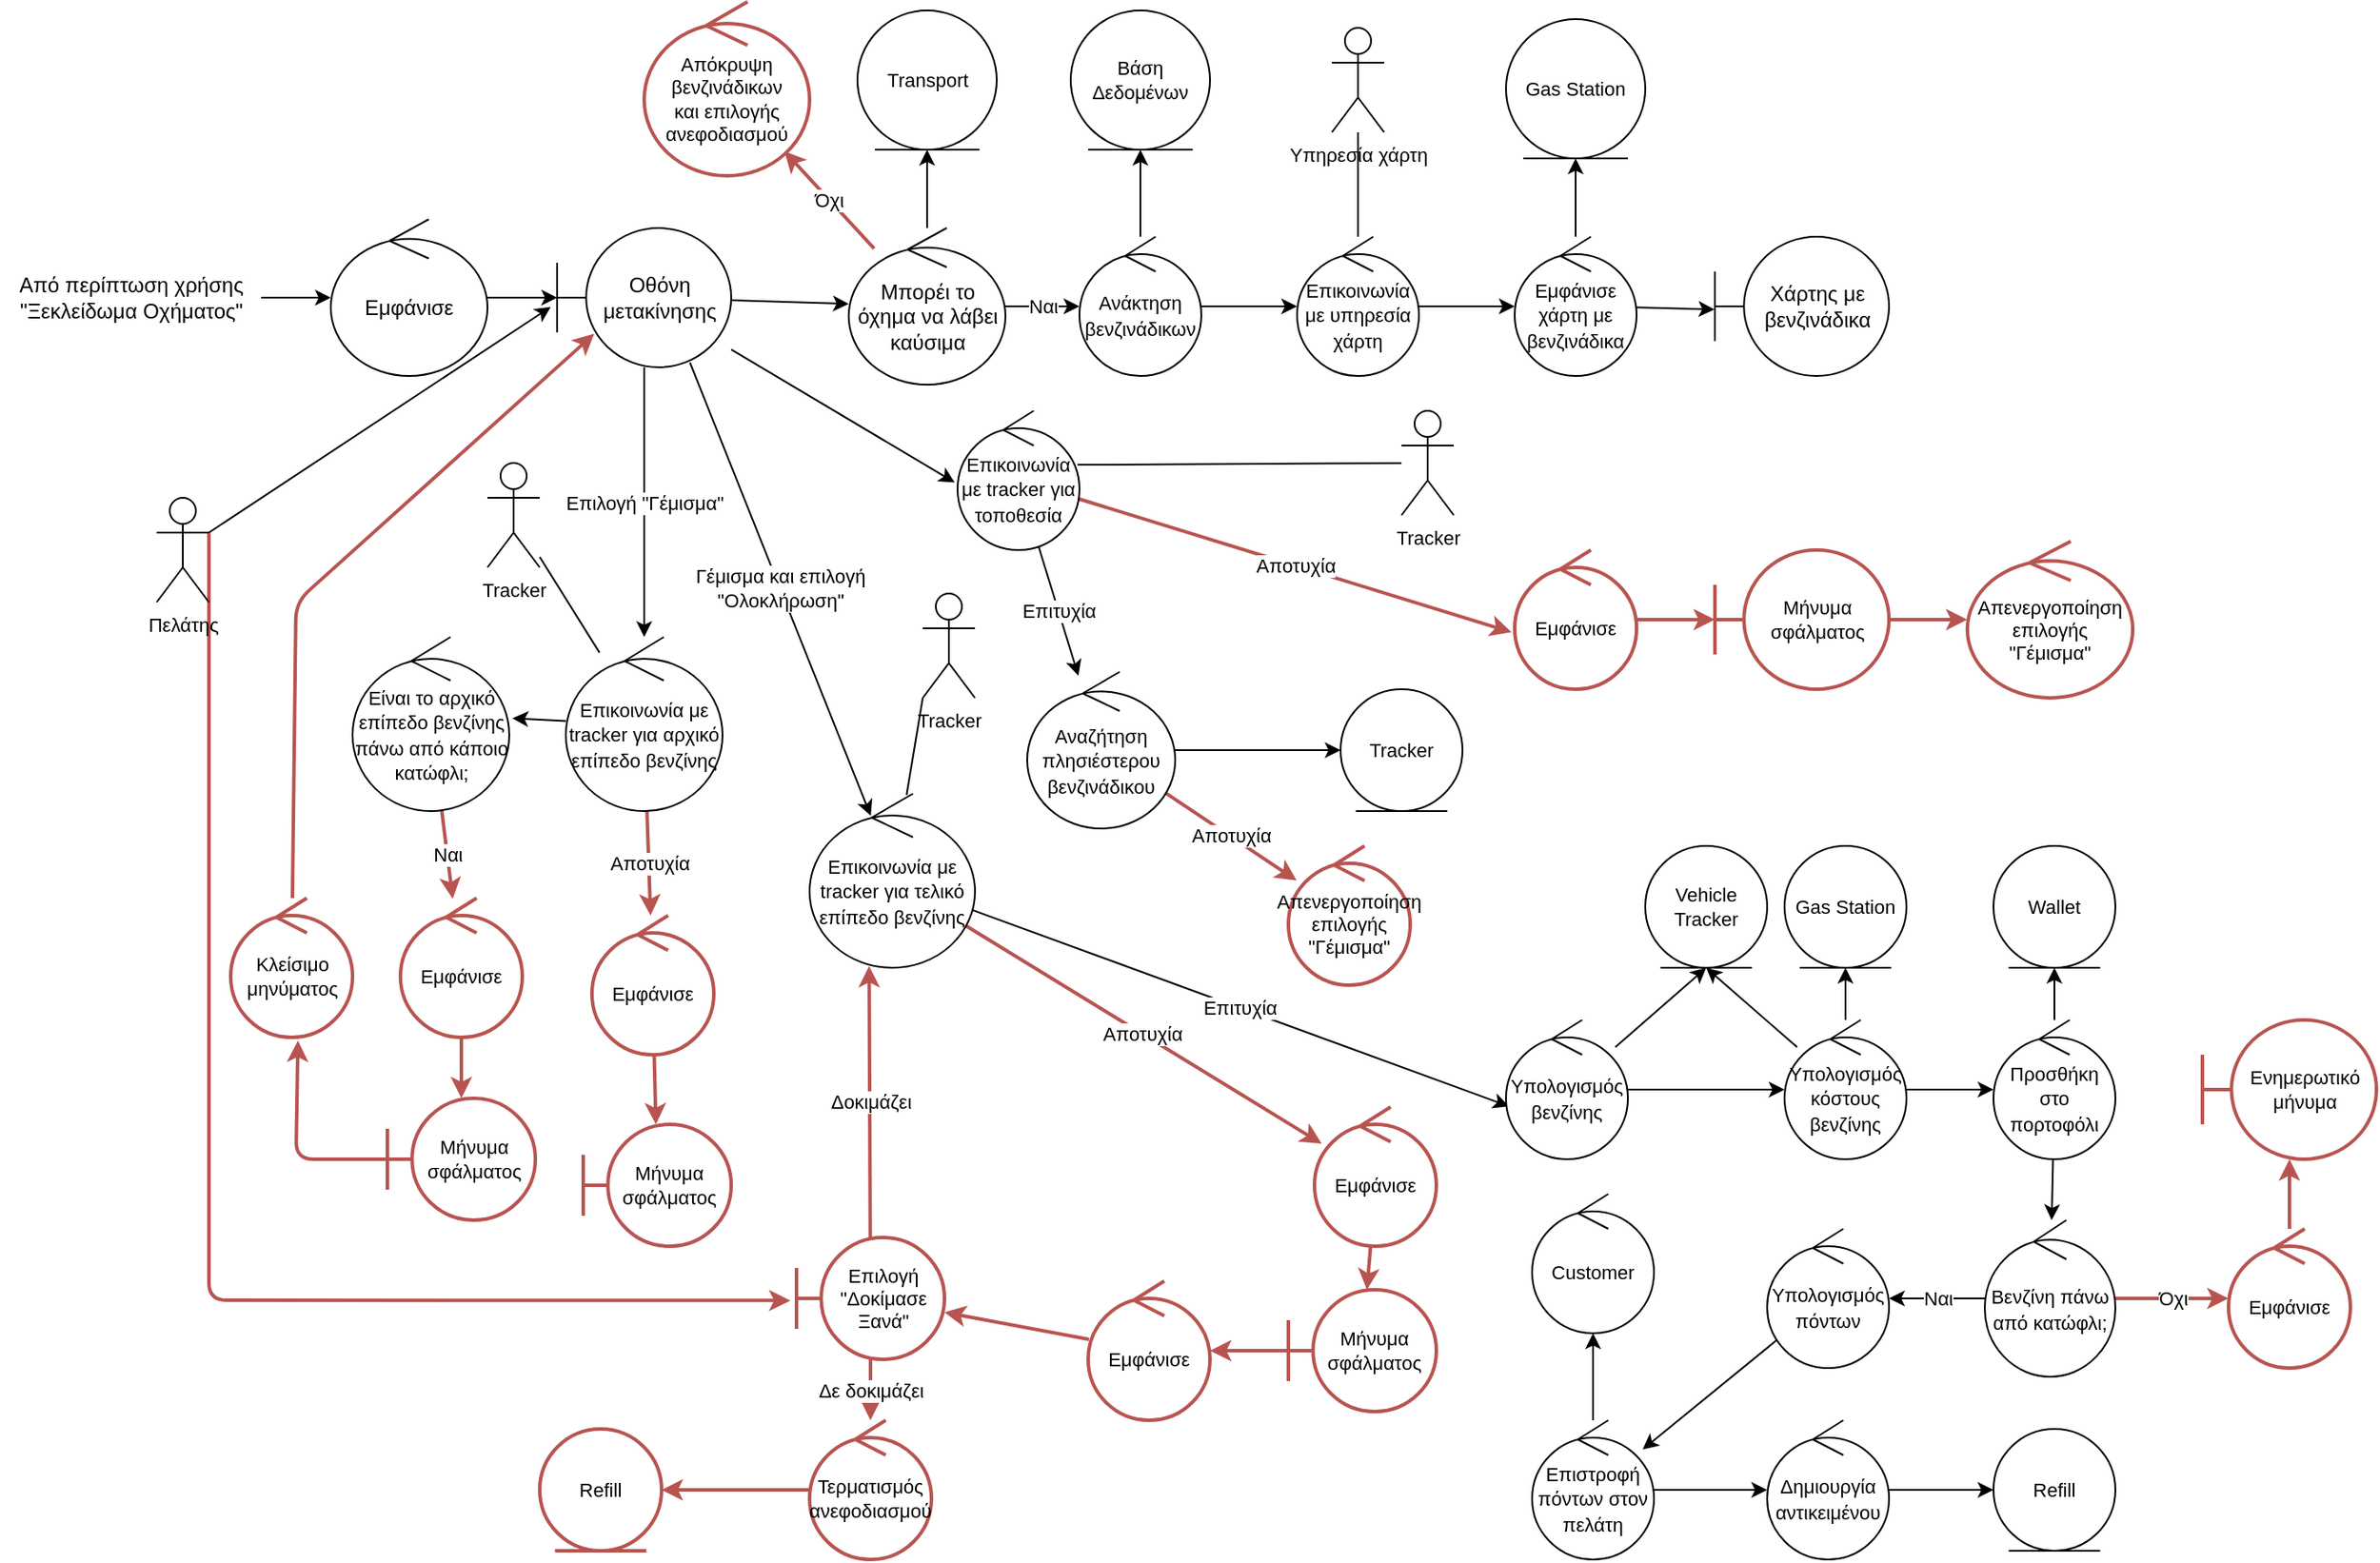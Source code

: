 <mxfile>
    <diagram id="3Z9twvWDdscRjlYfzpVh" name="Page-1">
        <mxGraphModel dx="1364" dy="394" grid="1" gridSize="10" guides="1" tooltips="1" connect="1" arrows="1" fold="1" page="1" pageScale="1" pageWidth="850" pageHeight="1100" math="0" shadow="0">
            <root>
                <mxCell id="0"/>
                <mxCell id="1" parent="0"/>
                <mxCell id="8" value="Ναι" style="edgeStyle=none;html=1;fontSize=11;" parent="1" source="2" target="3" edge="1">
                    <mxGeometry relative="1" as="geometry"/>
                </mxCell>
                <mxCell id="55" value="" style="edgeStyle=none;html=1;" parent="1" source="2" target="54" edge="1">
                    <mxGeometry relative="1" as="geometry"/>
                </mxCell>
                <mxCell id="66" value="Όχι" style="edgeStyle=none;html=1;endArrow=classic;endFill=1;fillColor=none;strokeColor=#b85450;strokeWidth=2;" parent="1" source="2" target="44" edge="1">
                    <mxGeometry relative="1" as="geometry"/>
                </mxCell>
                <mxCell id="2" value="Μπορέι το όχημα να λάβει καύσιμα" style="ellipse;shape=umlControl;whiteSpace=wrap;html=1;" parent="1" vertex="1">
                    <mxGeometry x="97.5" y="225" width="90" height="90" as="geometry"/>
                </mxCell>
                <mxCell id="6" value="" style="edgeStyle=none;html=1;fontSize=11;" parent="1" source="3" target="4" edge="1">
                    <mxGeometry relative="1" as="geometry"/>
                </mxCell>
                <mxCell id="60" value="" style="edgeStyle=none;html=1;" parent="1" source="3" target="59" edge="1">
                    <mxGeometry relative="1" as="geometry"/>
                </mxCell>
                <mxCell id="3" value="&lt;font style=&quot;font-size: 11px;&quot;&gt;Ανάκτηση βενζινάδικων&lt;/font&gt;" style="ellipse;shape=umlControl;whiteSpace=wrap;html=1;" parent="1" vertex="1">
                    <mxGeometry x="230" y="230" width="70" height="80" as="geometry"/>
                </mxCell>
                <mxCell id="4" value="Βάση Δεδομένων" style="ellipse;shape=umlEntity;whiteSpace=wrap;html=1;fontSize=11;" parent="1" vertex="1">
                    <mxGeometry x="225" y="100" width="80" height="80" as="geometry"/>
                </mxCell>
                <mxCell id="44" value="Απόκρυψη βενζινάδικων&lt;br&gt;και επιλογής&lt;br&gt;ανεφοδιασμού" style="ellipse;shape=umlControl;whiteSpace=wrap;html=1;fontSize=11;strokeColor=#b85450;fillColor=none;strokeWidth=2;" parent="1" vertex="1">
                    <mxGeometry x="-20" y="95" width="95" height="100" as="geometry"/>
                </mxCell>
                <mxCell id="54" value="Transport" style="ellipse;shape=umlEntity;whiteSpace=wrap;html=1;fontSize=11;" parent="1" vertex="1">
                    <mxGeometry x="102.5" y="100" width="80" height="80" as="geometry"/>
                </mxCell>
                <mxCell id="167" style="edgeStyle=none;html=1;exitX=1;exitY=0.333;exitDx=0;exitDy=0;exitPerimeter=0;entryX=-0.037;entryY=0.567;entryDx=0;entryDy=0;entryPerimeter=0;" edge="1" parent="1" source="56" target="158">
                    <mxGeometry relative="1" as="geometry"/>
                </mxCell>
                <mxCell id="186" style="edgeStyle=none;html=1;exitX=1;exitY=0.333;exitDx=0;exitDy=0;exitPerimeter=0;entryX=-0.041;entryY=0.517;entryDx=0;entryDy=0;entryPerimeter=0;endArrow=classic;endFill=1;fillColor=none;strokeColor=#b85450;strokeWidth=2;" edge="1" parent="1" source="56" target="113">
                    <mxGeometry relative="1" as="geometry">
                        <Array as="points">
                            <mxPoint x="-270" y="841"/>
                        </Array>
                    </mxGeometry>
                </mxCell>
                <mxCell id="56" value="Πελάτης" style="shape=umlActor;verticalLabelPosition=bottom;verticalAlign=top;html=1;fontSize=11;" parent="1" vertex="1">
                    <mxGeometry x="-300" y="380" width="30" height="60" as="geometry"/>
                </mxCell>
                <mxCell id="62" value="" style="edgeStyle=none;html=1;endArrow=none;endFill=0;" parent="1" source="59" target="61" edge="1">
                    <mxGeometry relative="1" as="geometry"/>
                </mxCell>
                <mxCell id="64" value="" style="edgeStyle=none;html=1;endArrow=classic;endFill=1;" parent="1" source="59" target="63" edge="1">
                    <mxGeometry relative="1" as="geometry"/>
                </mxCell>
                <mxCell id="59" value="&lt;font style=&quot;font-size: 11px;&quot;&gt;Επικοινωνία με υπηρεσία χάρτη&lt;/font&gt;" style="ellipse;shape=umlControl;whiteSpace=wrap;html=1;" parent="1" vertex="1">
                    <mxGeometry x="355" y="230" width="70" height="80" as="geometry"/>
                </mxCell>
                <mxCell id="61" value="Υπηρεσία χάρτη" style="shape=umlActor;verticalLabelPosition=bottom;verticalAlign=top;html=1;fontSize=11;" parent="1" vertex="1">
                    <mxGeometry x="375" y="110" width="30" height="60" as="geometry"/>
                </mxCell>
                <mxCell id="68" style="edgeStyle=none;html=1;entryX=-0.003;entryY=0.522;entryDx=0;entryDy=0;entryPerimeter=0;endArrow=classic;endFill=1;" parent="1" source="63" target="67" edge="1">
                    <mxGeometry relative="1" as="geometry"/>
                </mxCell>
                <mxCell id="76" value="" style="edgeStyle=none;html=1;endArrow=classic;endFill=1;" parent="1" source="63" target="75" edge="1">
                    <mxGeometry relative="1" as="geometry"/>
                </mxCell>
                <mxCell id="63" value="&lt;font style=&quot;font-size: 11px;&quot;&gt;Εμφάνισε χάρτη με βενζινάδικα&lt;/font&gt;" style="ellipse;shape=umlControl;whiteSpace=wrap;html=1;" parent="1" vertex="1">
                    <mxGeometry x="480" y="230" width="70" height="80" as="geometry"/>
                </mxCell>
                <mxCell id="67" value="Χάρτης με βενζινάδικα" style="shape=umlBoundary;whiteSpace=wrap;html=1;" parent="1" vertex="1">
                    <mxGeometry x="595" y="230" width="100" height="80" as="geometry"/>
                </mxCell>
                <mxCell id="78" value="Επιτυχία" style="edgeStyle=none;html=1;endArrow=classic;endFill=1;" parent="1" source="69" target="77" edge="1">
                    <mxGeometry relative="1" as="geometry"/>
                </mxCell>
                <mxCell id="86" value="Αποτυχία" style="edgeStyle=none;html=1;entryX=-0.026;entryY=0.59;entryDx=0;entryDy=0;entryPerimeter=0;fillColor=none;strokeColor=#b85450;strokeWidth=2;" parent="1" source="69" target="85" edge="1">
                    <mxGeometry relative="1" as="geometry"/>
                </mxCell>
                <mxCell id="69" value="&lt;font style=&quot;font-size: 11px;&quot;&gt;Επικοινωνία με tracker για τοποθεσία&lt;/font&gt;" style="ellipse;shape=umlControl;whiteSpace=wrap;html=1;" parent="1" vertex="1">
                    <mxGeometry x="160" y="330" width="70" height="80" as="geometry"/>
                </mxCell>
                <mxCell id="75" value="Gas Station" style="ellipse;shape=umlEntity;whiteSpace=wrap;html=1;fontSize=11;" parent="1" vertex="1">
                    <mxGeometry x="475" y="105" width="80" height="80" as="geometry"/>
                </mxCell>
                <mxCell id="82" style="edgeStyle=none;html=1;endArrow=classic;endFill=1;" parent="1" source="77" target="81" edge="1">
                    <mxGeometry relative="1" as="geometry"/>
                </mxCell>
                <mxCell id="97" value="Αποτυχία" style="edgeStyle=none;html=1;fillColor=none;strokeColor=#b85450;strokeWidth=2;" parent="1" source="77" target="96" edge="1">
                    <mxGeometry relative="1" as="geometry"/>
                </mxCell>
                <mxCell id="77" value="&lt;font style=&quot;font-size: 11px;&quot;&gt;Αναζήτηση πλησιέστερου βενζινάδικου&lt;/font&gt;" style="ellipse;shape=umlControl;whiteSpace=wrap;html=1;" parent="1" vertex="1">
                    <mxGeometry x="200" y="480" width="85" height="90" as="geometry"/>
                </mxCell>
                <mxCell id="81" value="Tracker" style="ellipse;shape=umlEntity;whiteSpace=wrap;html=1;fontSize=11;" parent="1" vertex="1">
                    <mxGeometry x="380" y="490" width="70" height="70" as="geometry"/>
                </mxCell>
                <mxCell id="84" value="" style="edgeStyle=none;html=1;endArrow=none;endFill=0;entryX=0.984;entryY=0.388;entryDx=0;entryDy=0;entryPerimeter=0;" parent="1" source="83" target="69" edge="1">
                    <mxGeometry relative="1" as="geometry"/>
                </mxCell>
                <mxCell id="83" value="Tracker" style="shape=umlActor;verticalLabelPosition=bottom;verticalAlign=top;html=1;fontSize=11;" parent="1" vertex="1">
                    <mxGeometry x="415" y="330" width="30" height="60" as="geometry"/>
                </mxCell>
                <mxCell id="88" value="" style="edgeStyle=none;html=1;fillColor=none;strokeColor=#b85450;strokeWidth=2;" parent="1" source="85" target="87" edge="1">
                    <mxGeometry relative="1" as="geometry"/>
                </mxCell>
                <mxCell id="85" value="&lt;font style=&quot;font-size: 11px;&quot;&gt;Εμφάνισε&lt;/font&gt;" style="ellipse;shape=umlControl;whiteSpace=wrap;html=1;fontSize=11;fillColor=none;strokeColor=#b85450;strokeWidth=2;" parent="1" vertex="1">
                    <mxGeometry x="480" y="410" width="70" height="80" as="geometry"/>
                </mxCell>
                <mxCell id="90" value="" style="edgeStyle=none;html=1;fillColor=none;strokeColor=#b85450;strokeWidth=2;" parent="1" source="87" target="89" edge="1">
                    <mxGeometry relative="1" as="geometry"/>
                </mxCell>
                <mxCell id="87" value="Μήνυμα σφάλματος" style="shape=umlBoundary;whiteSpace=wrap;html=1;fontSize=11;fillColor=none;strokeColor=#b85450;strokeWidth=2;" parent="1" vertex="1">
                    <mxGeometry x="595" y="410" width="100" height="80" as="geometry"/>
                </mxCell>
                <mxCell id="89" value="&lt;font style=&quot;font-size: 11px;&quot;&gt;Απενεργοποίηση επιλογής &quot;Γέμισμα&quot;&lt;/font&gt;" style="ellipse;shape=umlControl;whiteSpace=wrap;html=1;fontSize=11;fillColor=none;strokeColor=#b85450;strokeWidth=2;" parent="1" vertex="1">
                    <mxGeometry x="740" y="405" width="95" height="90" as="geometry"/>
                </mxCell>
                <mxCell id="99" value="Επιλογή &quot;Γέμισμα&quot;" style="edgeStyle=none;html=1;" parent="1" source="158" target="98" edge="1">
                    <mxGeometry relative="1" as="geometry">
                        <mxPoint x="162.0" y="541" as="sourcePoint"/>
                    </mxGeometry>
                </mxCell>
                <mxCell id="103" value="Γέμισμα και επιλογή&lt;br&gt;&quot;Ολοκλήρωση&quot;" style="edgeStyle=none;html=1;entryX=0.37;entryY=0.127;entryDx=0;entryDy=0;entryPerimeter=0;exitX=0.763;exitY=0.967;exitDx=0;exitDy=0;exitPerimeter=0;" parent="1" source="158" target="102" edge="1">
                    <mxGeometry relative="1" as="geometry">
                        <mxPoint x="231.003" y="555.0" as="sourcePoint"/>
                    </mxGeometry>
                </mxCell>
                <mxCell id="96" value="&lt;font style=&quot;font-size: 11px;&quot;&gt;Απενεργοποίηση επιλογής &quot;Γέμισμα&quot;&lt;/font&gt;" style="ellipse;shape=umlControl;whiteSpace=wrap;html=1;fontSize=11;fillColor=none;strokeColor=#b85450;strokeWidth=2;" parent="1" vertex="1">
                    <mxGeometry x="350" y="580" width="70" height="80" as="geometry"/>
                </mxCell>
                <mxCell id="105" value="Αποτυχία" style="edgeStyle=none;html=1;fillColor=none;strokeColor=#b85450;strokeWidth=2;" parent="1" source="98" target="104" edge="1">
                    <mxGeometry relative="1" as="geometry"/>
                </mxCell>
                <mxCell id="173" style="edgeStyle=none;html=1;endArrow=none;endFill=0;" edge="1" parent="1" source="98" target="171">
                    <mxGeometry relative="1" as="geometry"/>
                </mxCell>
                <mxCell id="181" style="edgeStyle=none;html=1;entryX=1.021;entryY=0.467;entryDx=0;entryDy=0;entryPerimeter=0;endArrow=classic;endFill=1;" edge="1" parent="1" source="98" target="177">
                    <mxGeometry relative="1" as="geometry"/>
                </mxCell>
                <mxCell id="98" value="&lt;font style=&quot;font-size: 11px;&quot;&gt;Επικοινωνία με tracker για αρχικό επίπεδο βενζίνης&lt;/font&gt;" style="ellipse;shape=umlControl;whiteSpace=wrap;html=1;" parent="1" vertex="1">
                    <mxGeometry x="-65" y="460" width="90" height="100" as="geometry"/>
                </mxCell>
                <mxCell id="110" value="Αποτυχία" style="edgeStyle=none;html=1;fillColor=none;strokeColor=#b85450;strokeWidth=2;" parent="1" source="102" target="109" edge="1">
                    <mxGeometry relative="1" as="geometry"/>
                </mxCell>
                <mxCell id="124" value="Επιτυχία" style="edgeStyle=none;html=1;entryX=0.024;entryY=0.62;entryDx=0;entryDy=0;entryPerimeter=0;" parent="1" source="102" target="117" edge="1">
                    <mxGeometry relative="1" as="geometry"/>
                </mxCell>
                <mxCell id="175" style="edgeStyle=none;html=1;entryX=0;entryY=1;entryDx=0;entryDy=0;entryPerimeter=0;endArrow=none;endFill=0;" edge="1" parent="1" source="102" target="174">
                    <mxGeometry relative="1" as="geometry"/>
                </mxCell>
                <mxCell id="102" value="&lt;span style=&quot;font-size: 11px;&quot;&gt;Επικοινωνία με tracker για τελικό επίπεδο βενζίνης&lt;/span&gt;" style="ellipse;shape=umlControl;whiteSpace=wrap;html=1;" parent="1" vertex="1">
                    <mxGeometry x="75" y="550" width="95" height="100" as="geometry"/>
                </mxCell>
                <mxCell id="107" value="" style="edgeStyle=none;html=1;fillColor=none;strokeColor=#b85450;strokeWidth=2;" parent="1" source="104" target="106" edge="1">
                    <mxGeometry relative="1" as="geometry"/>
                </mxCell>
                <mxCell id="104" value="&lt;font style=&quot;font-size: 11px;&quot;&gt;Εμφάνισε&lt;/font&gt;" style="ellipse;shape=umlControl;whiteSpace=wrap;html=1;fontSize=11;fillColor=none;strokeColor=#b85450;strokeWidth=2;" parent="1" vertex="1">
                    <mxGeometry x="-50" y="620" width="70" height="80" as="geometry"/>
                </mxCell>
                <mxCell id="106" value="Μήνυμα σφάλματος" style="shape=umlBoundary;whiteSpace=wrap;html=1;fontSize=11;fillColor=none;strokeColor=#b85450;strokeWidth=2;" parent="1" vertex="1">
                    <mxGeometry x="-55" y="740" width="85" height="70" as="geometry"/>
                </mxCell>
                <mxCell id="112" value="" style="edgeStyle=none;html=1;fillColor=none;strokeColor=#b85450;strokeWidth=2;" parent="1" source="109" target="111" edge="1">
                    <mxGeometry relative="1" as="geometry"/>
                </mxCell>
                <mxCell id="109" value="&lt;font style=&quot;font-size: 11px;&quot;&gt;Εμφάνισε&lt;/font&gt;" style="ellipse;shape=umlControl;whiteSpace=wrap;html=1;fontSize=11;fillColor=none;strokeColor=#b85450;strokeWidth=2;" parent="1" vertex="1">
                    <mxGeometry x="365" y="730" width="70" height="80" as="geometry"/>
                </mxCell>
                <mxCell id="133" value="" style="edgeStyle=none;html=1;fillColor=none;strokeColor=#b85450;strokeWidth=2;" parent="1" source="111" target="114" edge="1">
                    <mxGeometry relative="1" as="geometry"/>
                </mxCell>
                <mxCell id="111" value="Μήνυμα σφάλματος" style="shape=umlBoundary;whiteSpace=wrap;html=1;fontSize=11;fillColor=none;strokeColor=#b85450;strokeWidth=2;" parent="1" vertex="1">
                    <mxGeometry x="350" y="835" width="85" height="70" as="geometry"/>
                </mxCell>
                <mxCell id="132" value="Δοκιμάζει" style="edgeStyle=none;html=1;entryX=0.36;entryY=0.99;entryDx=0;entryDy=0;entryPerimeter=0;fillColor=none;strokeColor=#b85450;strokeWidth=2;" parent="1" source="113" target="102" edge="1">
                    <mxGeometry relative="1" as="geometry"/>
                </mxCell>
                <mxCell id="136" value="Δε δοκιμάζει" style="edgeStyle=none;html=1;fillColor=none;strokeColor=#b85450;strokeWidth=2;" parent="1" source="113" target="135" edge="1">
                    <mxGeometry relative="1" as="geometry"/>
                </mxCell>
                <mxCell id="113" value="Επιλογή &quot;Δοκίμασε Ξανά&quot;" style="shape=umlBoundary;whiteSpace=wrap;html=1;fontSize=11;fillColor=none;strokeColor=#b85450;strokeWidth=2;" parent="1" vertex="1">
                    <mxGeometry x="67.5" y="805" width="85" height="70" as="geometry"/>
                </mxCell>
                <mxCell id="116" value="" style="edgeStyle=none;html=1;fillColor=none;strokeColor=#b85450;strokeWidth=2;" parent="1" source="114" target="113" edge="1">
                    <mxGeometry relative="1" as="geometry"/>
                </mxCell>
                <mxCell id="114" value="&lt;font style=&quot;font-size: 11px;&quot;&gt;Εμφάνισε&lt;/font&gt;" style="ellipse;shape=umlControl;whiteSpace=wrap;html=1;fontSize=11;fillColor=none;strokeColor=#b85450;strokeWidth=2;" parent="1" vertex="1">
                    <mxGeometry x="235" y="830" width="70" height="80" as="geometry"/>
                </mxCell>
                <mxCell id="121" style="edgeStyle=none;html=1;entryX=0.5;entryY=1;entryDx=0;entryDy=0;" parent="1" source="117" target="120" edge="1">
                    <mxGeometry relative="1" as="geometry"/>
                </mxCell>
                <mxCell id="123" value="" style="edgeStyle=none;html=1;" parent="1" source="117" target="118" edge="1">
                    <mxGeometry relative="1" as="geometry"/>
                </mxCell>
                <mxCell id="117" value="&lt;font style=&quot;font-size: 11px;&quot;&gt;Υπολογισμός βενζίνης&lt;/font&gt;" style="ellipse;shape=umlControl;whiteSpace=wrap;html=1;" parent="1" vertex="1">
                    <mxGeometry x="475" y="680" width="70" height="80" as="geometry"/>
                </mxCell>
                <mxCell id="122" style="edgeStyle=none;html=1;entryX=0.5;entryY=1;entryDx=0;entryDy=0;" parent="1" source="118" target="120" edge="1">
                    <mxGeometry relative="1" as="geometry"/>
                </mxCell>
                <mxCell id="125" style="edgeStyle=none;html=1;entryX=0.5;entryY=1;entryDx=0;entryDy=0;" parent="1" source="118" target="119" edge="1">
                    <mxGeometry relative="1" as="geometry"/>
                </mxCell>
                <mxCell id="127" value="" style="edgeStyle=none;html=1;" parent="1" source="118" target="126" edge="1">
                    <mxGeometry relative="1" as="geometry"/>
                </mxCell>
                <mxCell id="118" value="&lt;font style=&quot;font-size: 11px;&quot;&gt;Υπολογισμός κόστους βενζίνης&lt;/font&gt;" style="ellipse;shape=umlControl;whiteSpace=wrap;html=1;" parent="1" vertex="1">
                    <mxGeometry x="635" y="680" width="70" height="80" as="geometry"/>
                </mxCell>
                <mxCell id="119" value="Gas Station" style="ellipse;shape=umlEntity;whiteSpace=wrap;html=1;fontSize=11;" parent="1" vertex="1">
                    <mxGeometry x="635" y="580" width="70" height="70" as="geometry"/>
                </mxCell>
                <mxCell id="120" value="Vehicle Tracker" style="ellipse;shape=umlEntity;whiteSpace=wrap;html=1;fontSize=11;" parent="1" vertex="1">
                    <mxGeometry x="555" y="580" width="70" height="70" as="geometry"/>
                </mxCell>
                <mxCell id="129" value="" style="edgeStyle=none;html=1;" parent="1" source="126" target="128" edge="1">
                    <mxGeometry relative="1" as="geometry"/>
                </mxCell>
                <mxCell id="141" value="" style="edgeStyle=none;html=1;" parent="1" source="126" target="140" edge="1">
                    <mxGeometry relative="1" as="geometry"/>
                </mxCell>
                <mxCell id="126" value="&lt;font style=&quot;font-size: 11px;&quot;&gt;Προσθήκη στο πορτοφόλι&lt;/font&gt;" style="ellipse;shape=umlControl;whiteSpace=wrap;html=1;" parent="1" vertex="1">
                    <mxGeometry x="755" y="680" width="70" height="80" as="geometry"/>
                </mxCell>
                <mxCell id="128" value="Wallet" style="ellipse;shape=umlEntity;whiteSpace=wrap;html=1;fontSize=11;" parent="1" vertex="1">
                    <mxGeometry x="755" y="580" width="70" height="70" as="geometry"/>
                </mxCell>
                <mxCell id="139" value="" style="edgeStyle=none;html=1;fillColor=none;strokeColor=#b85450;strokeWidth=2;" parent="1" source="135" target="138" edge="1">
                    <mxGeometry relative="1" as="geometry"/>
                </mxCell>
                <mxCell id="135" value="&lt;font style=&quot;font-size: 11px;&quot;&gt;Τερματισμός ανεφοδιασμού&lt;/font&gt;" style="ellipse;shape=umlControl;whiteSpace=wrap;html=1;fontSize=11;fillColor=none;strokeColor=#b85450;strokeWidth=2;" parent="1" vertex="1">
                    <mxGeometry x="75" y="910" width="70" height="80" as="geometry"/>
                </mxCell>
                <mxCell id="138" value="Refill" style="ellipse;shape=umlEntity;whiteSpace=wrap;html=1;fontSize=11;fillColor=none;strokeColor=#b85450;strokeWidth=2;" parent="1" vertex="1">
                    <mxGeometry x="-80" y="915" width="70" height="70" as="geometry"/>
                </mxCell>
                <mxCell id="143" value="Ναι" style="edgeStyle=none;html=1;" parent="1" source="140" target="142" edge="1">
                    <mxGeometry relative="1" as="geometry"/>
                </mxCell>
                <mxCell id="155" value="Όχι" style="edgeStyle=none;html=1;fillColor=none;strokeColor=#b85450;strokeWidth=2;" parent="1" source="140" target="154" edge="1">
                    <mxGeometry relative="1" as="geometry"/>
                </mxCell>
                <mxCell id="140" value="&lt;span style=&quot;font-size: 11px;&quot;&gt;Βενζίνη πάνω από κατώφλι;&lt;/span&gt;" style="ellipse;shape=umlControl;whiteSpace=wrap;html=1;" parent="1" vertex="1">
                    <mxGeometry x="750" y="795" width="75" height="90" as="geometry"/>
                </mxCell>
                <mxCell id="147" value="" style="edgeStyle=none;html=1;" parent="1" source="142" target="146" edge="1">
                    <mxGeometry relative="1" as="geometry"/>
                </mxCell>
                <mxCell id="142" value="&lt;span style=&quot;font-size: 11px;&quot;&gt;Υπολογισμός πόντων&lt;/span&gt;" style="ellipse;shape=umlControl;whiteSpace=wrap;html=1;" parent="1" vertex="1">
                    <mxGeometry x="625" y="800" width="70" height="80" as="geometry"/>
                </mxCell>
                <mxCell id="149" value="" style="edgeStyle=none;html=1;" parent="1" source="146" target="148" edge="1">
                    <mxGeometry relative="1" as="geometry"/>
                </mxCell>
                <mxCell id="151" value="" style="edgeStyle=none;html=1;" parent="1" source="146" target="150" edge="1">
                    <mxGeometry relative="1" as="geometry"/>
                </mxCell>
                <mxCell id="146" value="&lt;span style=&quot;font-size: 11px;&quot;&gt;Επιστροφή πόντων στον πελάτη&lt;/span&gt;" style="ellipse;shape=umlControl;whiteSpace=wrap;html=1;" parent="1" vertex="1">
                    <mxGeometry x="490" y="910" width="70" height="80" as="geometry"/>
                </mxCell>
                <mxCell id="148" value="&lt;span style=&quot;font-size: 11px;&quot;&gt;Customer&lt;/span&gt;" style="ellipse;shape=umlControl;whiteSpace=wrap;html=1;" parent="1" vertex="1">
                    <mxGeometry x="490" y="780" width="70" height="80" as="geometry"/>
                </mxCell>
                <mxCell id="153" value="" style="edgeStyle=none;html=1;" parent="1" source="150" target="152" edge="1">
                    <mxGeometry relative="1" as="geometry"/>
                </mxCell>
                <mxCell id="150" value="&lt;span style=&quot;font-size: 11px;&quot;&gt;Δημιουργία αντικειμένου&lt;/span&gt;" style="ellipse;shape=umlControl;whiteSpace=wrap;html=1;" parent="1" vertex="1">
                    <mxGeometry x="625" y="910" width="70" height="80" as="geometry"/>
                </mxCell>
                <mxCell id="152" value="Refill" style="ellipse;shape=umlEntity;whiteSpace=wrap;html=1;fontSize=11;" parent="1" vertex="1">
                    <mxGeometry x="755" y="915" width="70" height="70" as="geometry"/>
                </mxCell>
                <mxCell id="157" value="" style="edgeStyle=none;html=1;fillColor=none;strokeColor=#b85450;strokeWidth=2;" parent="1" source="154" target="156" edge="1">
                    <mxGeometry relative="1" as="geometry"/>
                </mxCell>
                <mxCell id="154" value="&lt;span style=&quot;font-size: 11px;&quot;&gt;Εμφάνισε&lt;/span&gt;" style="ellipse;shape=umlControl;whiteSpace=wrap;html=1;fontSize=11;fillColor=none;strokeColor=#b85450;strokeWidth=2;" parent="1" vertex="1">
                    <mxGeometry x="890" y="800" width="70" height="80" as="geometry"/>
                </mxCell>
                <mxCell id="156" value="Ενημερωτικό μήνυμα" style="shape=umlBoundary;whiteSpace=wrap;html=1;fontSize=11;fillColor=none;strokeColor=#b85450;strokeWidth=2;" parent="1" vertex="1">
                    <mxGeometry x="875" y="680" width="100" height="80" as="geometry"/>
                </mxCell>
                <mxCell id="159" value="" style="edgeStyle=none;html=1;" edge="1" parent="1" source="158" target="2">
                    <mxGeometry relative="1" as="geometry"/>
                </mxCell>
                <mxCell id="169" style="edgeStyle=none;html=1;entryX=-0.023;entryY=0.515;entryDx=0;entryDy=0;entryPerimeter=0;" edge="1" parent="1" source="158" target="69">
                    <mxGeometry relative="1" as="geometry"/>
                </mxCell>
                <mxCell id="158" value="Οθόνη μετακίνησης" style="shape=umlBoundary;whiteSpace=wrap;html=1;" vertex="1" parent="1">
                    <mxGeometry x="-70" y="225" width="100" height="80" as="geometry"/>
                </mxCell>
                <mxCell id="166" value="" style="edgeStyle=none;html=1;" edge="1" parent="1" source="162" target="164">
                    <mxGeometry relative="1" as="geometry"/>
                </mxCell>
                <mxCell id="162" value="Από περίπτωση χρήσης&lt;br&gt;&quot;Ξεκλείδωμα Οχήματος&quot;" style="text;html=1;align=center;verticalAlign=middle;resizable=0;points=[];autosize=1;strokeColor=none;fillColor=none;" vertex="1" parent="1">
                    <mxGeometry x="-390" y="245" width="150" height="40" as="geometry"/>
                </mxCell>
                <mxCell id="165" value="" style="edgeStyle=none;html=1;" edge="1" parent="1" source="164" target="158">
                    <mxGeometry relative="1" as="geometry"/>
                </mxCell>
                <mxCell id="164" value="Εμφάνισε" style="ellipse;shape=umlControl;whiteSpace=wrap;html=1;" vertex="1" parent="1">
                    <mxGeometry x="-200" y="220" width="90" height="90" as="geometry"/>
                </mxCell>
                <mxCell id="171" value="Tracker" style="shape=umlActor;verticalLabelPosition=bottom;verticalAlign=top;html=1;fontSize=11;" vertex="1" parent="1">
                    <mxGeometry x="-110" y="360" width="30" height="60" as="geometry"/>
                </mxCell>
                <mxCell id="174" value="Tracker" style="shape=umlActor;verticalLabelPosition=bottom;verticalAlign=top;html=1;fontSize=11;" vertex="1" parent="1">
                    <mxGeometry x="140" y="435" width="30" height="60" as="geometry"/>
                </mxCell>
                <mxCell id="180" value="Ναι" style="edgeStyle=none;html=1;endArrow=classic;endFill=1;fillColor=none;strokeColor=#b85450;strokeWidth=2;" edge="1" parent="1" source="177" target="179">
                    <mxGeometry relative="1" as="geometry"/>
                </mxCell>
                <mxCell id="177" value="&lt;span style=&quot;font-size: 11px;&quot;&gt;Είναι το αρχικό επίπεδο βενζίνης πάνω από κάποιο κατώφλι;&lt;/span&gt;" style="ellipse;shape=umlControl;whiteSpace=wrap;html=1;fontSize=12;fillColor=default;strokeColor=default;strokeWidth=1;" vertex="1" parent="1">
                    <mxGeometry x="-187.5" y="460" width="90" height="100" as="geometry"/>
                </mxCell>
                <mxCell id="184" value="" style="edgeStyle=none;html=1;endArrow=classic;endFill=1;fillColor=none;strokeColor=#b85450;strokeWidth=2;" edge="1" parent="1" source="179" target="183">
                    <mxGeometry relative="1" as="geometry"/>
                </mxCell>
                <mxCell id="179" value="&lt;font style=&quot;font-size: 11px;&quot;&gt;Εμφάνισε&lt;/font&gt;" style="ellipse;shape=umlControl;whiteSpace=wrap;html=1;fontSize=11;fillColor=none;strokeColor=#b85450;strokeWidth=2;" vertex="1" parent="1">
                    <mxGeometry x="-160" y="610" width="70" height="80" as="geometry"/>
                </mxCell>
                <mxCell id="190" style="edgeStyle=none;html=1;entryX=0.552;entryY=1.023;entryDx=0;entryDy=0;entryPerimeter=0;endArrow=classic;endFill=1;fillColor=none;strokeColor=#b85450;strokeWidth=2;" edge="1" parent="1" source="183" target="189">
                    <mxGeometry relative="1" as="geometry">
                        <Array as="points">
                            <mxPoint x="-220" y="760"/>
                        </Array>
                    </mxGeometry>
                </mxCell>
                <mxCell id="183" value="Μήνυμα σφάλματος" style="shape=umlBoundary;whiteSpace=wrap;html=1;fontSize=11;fillColor=none;strokeColor=#b85450;strokeWidth=2;" vertex="1" parent="1">
                    <mxGeometry x="-167.5" y="725" width="85" height="70" as="geometry"/>
                </mxCell>
                <mxCell id="191" style="edgeStyle=none;html=1;entryX=0.213;entryY=0.76;entryDx=0;entryDy=0;entryPerimeter=0;endArrow=classic;endFill=1;fillColor=none;strokeColor=#b85450;strokeWidth=2;" edge="1" parent="1" source="189" target="158">
                    <mxGeometry relative="1" as="geometry">
                        <Array as="points">
                            <mxPoint x="-220" y="440"/>
                        </Array>
                    </mxGeometry>
                </mxCell>
                <mxCell id="189" value="Κλείσιμο μηνύματος" style="ellipse;shape=umlControl;whiteSpace=wrap;html=1;fontSize=11;fillColor=none;strokeColor=#b85450;strokeWidth=2;" vertex="1" parent="1">
                    <mxGeometry x="-257.5" y="610" width="70" height="80" as="geometry"/>
                </mxCell>
            </root>
        </mxGraphModel>
    </diagram>
</mxfile>
